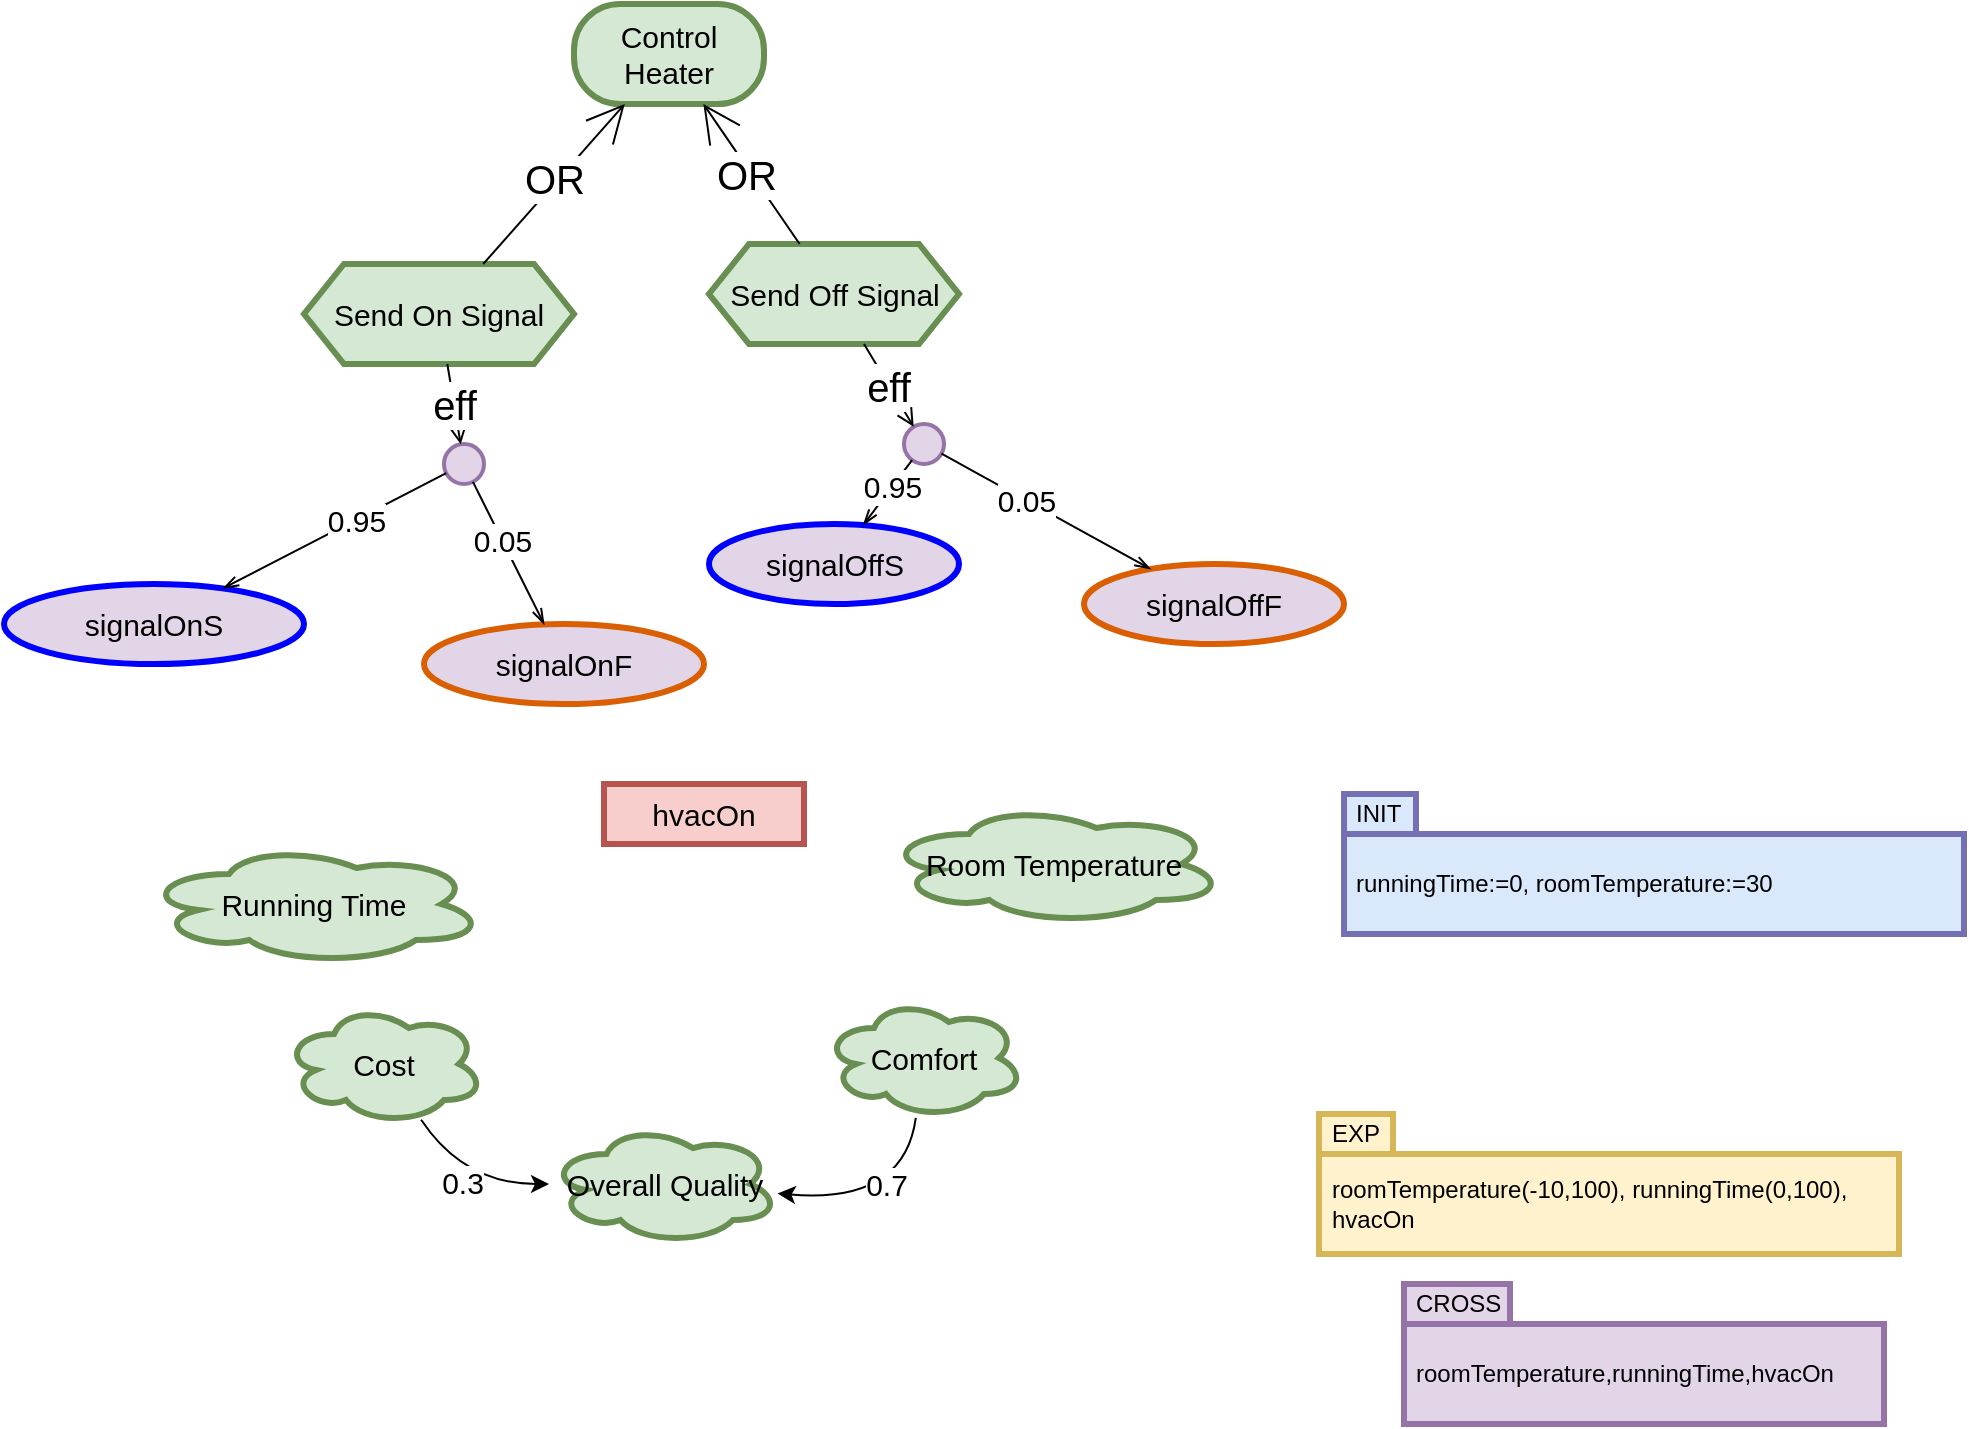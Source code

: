 <mxfile compressed="false" version="28.0.6">
  <diagram id="UxMqaiS_ZeVZrvt0yCDw" name="Page-1">
    <mxGraphModel dx="2526" dy="875" grid="1" gridSize="10" guides="1" tooltips="1" connect="1" arrows="1" fold="1" page="1" pageScale="1" pageWidth="1100" pageHeight="850" math="0" shadow="0">
      <root>
        <mxCell id="0" />
        <mxCell id="1" parent="0" />
        <object label="Control Heater" concept="goal" actor="default" runs="1" id="s7Z0I-bON0rsUeWnYovQ-43">
          <mxCell style="rounded=1;whiteSpace=wrap;html=1;arcSize=46;fillColor=#d5e8d4;strokeColor=#688F51;fontSize=15;strokeWidth=3;" parent="1" vertex="1">
            <mxGeometry x="-785" y="40" width="95" height="50" as="geometry" />
          </mxCell>
        </object>
        <object label="Send On Signal" concept="task" actor="default" id="s7Z0I-bON0rsUeWnYovQ-47">
          <mxCell style="shape=hexagon;perimeter=hexagonPerimeter2;whiteSpace=wrap;html=1;fixedSize=1;strokeWidth=3;fontSize=15;size=20;fillColor=#d5e8d4;strokeColor=#688F51;" parent="1" vertex="1">
            <mxGeometry x="-920" y="170" width="135" height="50" as="geometry" />
          </mxCell>
        </object>
        <object label="Send Off Signal" concept="task" actor="default" id="s7Z0I-bON0rsUeWnYovQ-48">
          <mxCell style="shape=hexagon;perimeter=hexagonPerimeter2;whiteSpace=wrap;html=1;fixedSize=1;strokeWidth=3;fontSize=15;size=20;fillColor=#d5e8d4;strokeColor=#688F51;" parent="1" vertex="1">
            <mxGeometry x="-717.5" y="160" width="125" height="50" as="geometry" />
          </mxCell>
        </object>
        <object label="OR" concept="orDecomp" id="s7Z0I-bON0rsUeWnYovQ-49">
          <mxCell style="orthogonalLoop=1;jettySize=auto;html=1;fontSize=20;endArrow=open;endFill=0;endSize=17;strokeColor=#000000;curved=1;" parent="1" source="s7Z0I-bON0rsUeWnYovQ-47" target="s7Z0I-bON0rsUeWnYovQ-43" edge="1">
            <mxGeometry x="0.038" y="2" relative="1" as="geometry">
              <mxPoint x="-715" y="110" as="sourcePoint" />
              <mxPoint x="-715" y="50" as="targetPoint" />
              <mxPoint as="offset" />
            </mxGeometry>
          </mxCell>
        </object>
        <object label="OR" concept="orDecomp" id="s7Z0I-bON0rsUeWnYovQ-50">
          <mxCell style="orthogonalLoop=1;jettySize=auto;html=1;fontSize=20;endArrow=open;endFill=0;endSize=17;strokeColor=#000000;curved=1;" parent="1" source="s7Z0I-bON0rsUeWnYovQ-48" target="s7Z0I-bON0rsUeWnYovQ-43" edge="1">
            <mxGeometry x="0.038" y="2" relative="1" as="geometry">
              <mxPoint x="-675" y="230" as="sourcePoint" />
              <mxPoint x="-769.286" y="120" as="targetPoint" />
              <mxPoint as="offset" />
            </mxGeometry>
          </mxCell>
        </object>
        <object label="" concept="effectGroup" id="s7Z0I-bON0rsUeWnYovQ-51">
          <mxCell style="ellipse;whiteSpace=wrap;html=1;aspect=fixed;strokeWidth=2;fontSize=15;fillColor=#e1d5e7;strokeColor=#9673a6;" parent="1" vertex="1">
            <mxGeometry x="-850" y="260" width="20" height="20" as="geometry" />
          </mxCell>
        </object>
        <object label="eff" concept="effectLink" id="s7Z0I-bON0rsUeWnYovQ-52">
          <mxCell style="orthogonalLoop=1;jettySize=auto;html=1;fontSize=20;endArrow=open;endFill=0;endSize=7;elbow=vertical;strokeColor=#000302;" parent="1" source="s7Z0I-bON0rsUeWnYovQ-47" target="s7Z0I-bON0rsUeWnYovQ-51" edge="1">
            <mxGeometry relative="1" as="geometry">
              <mxPoint x="-845" y="250" as="sourcePoint" />
              <mxPoint x="-1060" y="105" as="targetPoint" />
            </mxGeometry>
          </mxCell>
        </object>
        <object label="signalOnS" concept="effect" status="attainment" actor="" id="s7Z0I-bON0rsUeWnYovQ-53">
          <mxCell style="ellipse;whiteSpace=wrap;html=1;strokeWidth=3;fontSize=15;fillColor=#e1d5e7;strokeColor=#0000FF;" parent="1" vertex="1">
            <mxGeometry x="-1070" y="330" width="150" height="40" as="geometry" />
          </mxCell>
        </object>
        <object label="signalOnF" concept="effect" status="failure" actor="" id="s7Z0I-bON0rsUeWnYovQ-54">
          <mxCell style="ellipse;whiteSpace=wrap;html=1;strokeWidth=3;fontSize=15;fillColor=#e1d5e7;strokeColor=#d95f02;" parent="1" vertex="1">
            <mxGeometry x="-860" y="350" width="140" height="40" as="geometry" />
          </mxCell>
        </object>
        <object label="0.95" concept="effectGroupLink" id="s7Z0I-bON0rsUeWnYovQ-55">
          <mxCell style="endArrow=openThin;html=1;fontSize=15;endFill=0;elbow=vertical;curved=1;strokeColor=#000000;" parent="1" source="s7Z0I-bON0rsUeWnYovQ-51" target="s7Z0I-bON0rsUeWnYovQ-53" edge="1">
            <mxGeometry x="-0.2" width="50" height="50" relative="1" as="geometry">
              <mxPoint x="-748" y="335" as="sourcePoint" />
              <mxPoint x="-748" y="385" as="targetPoint" />
              <mxPoint as="offset" />
            </mxGeometry>
          </mxCell>
        </object>
        <object label="0.05" concept="effectGroupLink" id="s7Z0I-bON0rsUeWnYovQ-56">
          <mxCell style="endArrow=openThin;html=1;fontSize=15;endFill=0;elbow=vertical;curved=1;strokeColor=#000000;" parent="1" source="s7Z0I-bON0rsUeWnYovQ-51" target="s7Z0I-bON0rsUeWnYovQ-54" edge="1">
            <mxGeometry x="-0.2" width="50" height="50" relative="1" as="geometry">
              <mxPoint x="-881.555" y="372.552" as="sourcePoint" />
              <mxPoint x="-928.088" y="425.592" as="targetPoint" />
              <mxPoint as="offset" />
            </mxGeometry>
          </mxCell>
        </object>
        <object label="" concept="effectGroup" id="s7Z0I-bON0rsUeWnYovQ-57">
          <mxCell style="ellipse;whiteSpace=wrap;html=1;aspect=fixed;strokeWidth=2;fontSize=15;fillColor=#e1d5e7;strokeColor=#9673a6;" parent="1" vertex="1">
            <mxGeometry x="-620" y="250" width="20" height="20" as="geometry" />
          </mxCell>
        </object>
        <object label="eff" concept="effectLink" id="s7Z0I-bON0rsUeWnYovQ-58">
          <mxCell style="orthogonalLoop=1;jettySize=auto;html=1;fontSize=20;endArrow=open;endFill=0;endSize=7;elbow=vertical;strokeColor=#000302;" parent="1" source="s7Z0I-bON0rsUeWnYovQ-48" target="s7Z0I-bON0rsUeWnYovQ-57" edge="1">
            <mxGeometry relative="1" as="geometry">
              <mxPoint x="-615" y="280" as="sourcePoint" />
              <mxPoint x="-830" y="135" as="targetPoint" />
            </mxGeometry>
          </mxCell>
        </object>
        <object label="signalOffS" concept="effect" status="attainment" actor="" id="s7Z0I-bON0rsUeWnYovQ-59">
          <mxCell style="ellipse;whiteSpace=wrap;html=1;strokeWidth=3;fontSize=15;fillColor=#e1d5e7;strokeColor=#0000FF;" parent="1" vertex="1">
            <mxGeometry x="-717.5" y="300" width="125" height="40" as="geometry" />
          </mxCell>
        </object>
        <object label="signalOffF" concept="effect" status="failure" actor="" id="s7Z0I-bON0rsUeWnYovQ-60">
          <mxCell style="ellipse;whiteSpace=wrap;html=1;strokeWidth=3;fontSize=15;fillColor=#e1d5e7;strokeColor=#d95f02;" parent="1" vertex="1">
            <mxGeometry x="-530" y="320" width="130" height="40" as="geometry" />
          </mxCell>
        </object>
        <object label="0.95" concept="effectGroupLink" id="s7Z0I-bON0rsUeWnYovQ-61">
          <mxCell style="endArrow=openThin;html=1;fontSize=15;endFill=0;elbow=vertical;curved=1;strokeColor=#000000;" parent="1" source="s7Z0I-bON0rsUeWnYovQ-57" target="s7Z0I-bON0rsUeWnYovQ-59" edge="1">
            <mxGeometry x="-0.2" width="50" height="50" relative="1" as="geometry">
              <mxPoint x="-518" y="365" as="sourcePoint" />
              <mxPoint x="-518" y="415" as="targetPoint" />
              <mxPoint as="offset" />
            </mxGeometry>
          </mxCell>
        </object>
        <object label="0.05" concept="effectGroupLink" id="s7Z0I-bON0rsUeWnYovQ-62">
          <mxCell style="endArrow=openThin;html=1;fontSize=15;endFill=0;elbow=vertical;curved=1;strokeColor=#000000;" parent="1" source="s7Z0I-bON0rsUeWnYovQ-57" target="s7Z0I-bON0rsUeWnYovQ-60" edge="1">
            <mxGeometry x="-0.2" width="50" height="50" relative="1" as="geometry">
              <mxPoint x="-651.555" y="402.552" as="sourcePoint" />
              <mxPoint x="-698.088" y="455.592" as="targetPoint" />
              <mxPoint as="offset" />
            </mxGeometry>
          </mxCell>
        </object>
        <object label="Cost" concept="quality" actor="default" formula="runningTime * 0.06" dtxFormula="&lt;subtract&gt;&#xa;&lt;left&gt;&lt;numConst&gt;0&lt;/numConst&gt;&lt;/left&gt;&#xa;&lt;right&gt;&lt;multiply&gt;&#xa; &lt;numConst&gt;0.06&lt;/numConst&gt;&#xa; &lt;qualID&gt;runningTime&lt;/qualID&gt;&#xa;&lt;/multiply&gt;&lt;/right&gt;&#xa;&lt;/subtract&gt;" id="s7Z0I-bON0rsUeWnYovQ-84">
          <mxCell style="ellipse;shape=cloud;whiteSpace=wrap;html=1;strokeWidth=3;fontSize=15;fillColor=#d5e8d4;strokeColor=#688F51;" parent="1" vertex="1">
            <mxGeometry x="-930" y="540" width="100" height="60" as="geometry" />
          </mxCell>
        </object>
        <object label="Comfort" concept="quality" actor="default" formula="-0.1 * (roomTemperature - 23) * (roomTemperature - 23)" dtxFormula="&lt;multiply&gt;&#xa; &lt;subtract&gt;&#xa;  &lt;left&gt;&lt;qualID&gt;roomTemperature&lt;/qualID&gt;&lt;/left&gt;&#xa;  &lt;right&gt;&lt;numConst&gt;23&lt;/numConst&gt;&lt;/right&gt;&#xa; &lt;/subtract&gt;&#xa; &lt;subtract&gt;&#xa;&lt;left&gt;&#xa;  &lt;qualID&gt;roomTemperature&lt;/qualID&gt;&#xa;&lt;/left&gt;&#xa;  &lt;right&gt;&#xa;&lt;numConst&gt;23&lt;/numConst&gt;&#xa;&lt;/right&gt;&#xa; &lt;/subtract&gt;&#xa; &lt;numConst&gt;-0.1&lt;/numConst&gt;&#xa;&lt;/multiply&gt;" id="s7Z0I-bON0rsUeWnYovQ-86">
          <mxCell style="ellipse;shape=cloud;whiteSpace=wrap;html=1;strokeWidth=3;fontSize=15;fillColor=#d5e8d4;strokeColor=#688F51;" parent="1" vertex="1">
            <mxGeometry x="-660" y="537" width="100" height="60" as="geometry" />
          </mxCell>
        </object>
        <object label="Overall Quality" concept="quality" actor="default" root="true" isRoot="true" id="s7Z0I-bON0rsUeWnYovQ-89">
          <mxCell style="ellipse;shape=cloud;whiteSpace=wrap;html=1;strokeWidth=3;fontSize=15;fillColor=#d5e8d4;strokeColor=#688F51;" parent="1" vertex="1">
            <mxGeometry x="-797.5" y="600" width="115" height="60" as="geometry" />
          </mxCell>
        </object>
        <object label="0.3" concept="contributionLink" id="vVbBvmcP8cE8SM1TlQaR-46">
          <mxCell style="endArrow=classic;html=1;fontSize=15;elbow=vertical;curved=1;rounded=0;" parent="1" source="s7Z0I-bON0rsUeWnYovQ-84" target="s7Z0I-bON0rsUeWnYovQ-89" edge="1">
            <mxGeometry x="-0.077" relative="1" as="geometry">
              <mxPoint x="-810" y="560.095" as="sourcePoint" />
              <mxPoint x="-756.683" y="560.029" as="targetPoint" />
              <Array as="points">
                <mxPoint x="-840" y="630" />
              </Array>
              <mxPoint as="offset" />
            </mxGeometry>
          </mxCell>
        </object>
        <object label="0.7" concept="contributionLink" id="vVbBvmcP8cE8SM1TlQaR-47">
          <mxCell style="endArrow=classic;html=1;fontSize=15;elbow=vertical;curved=1;rounded=0;" parent="1" source="s7Z0I-bON0rsUeWnYovQ-86" target="s7Z0I-bON0rsUeWnYovQ-89" edge="1">
            <mxGeometry x="-0.012" y="-9" relative="1" as="geometry">
              <mxPoint x="-851.43" y="607.854" as="sourcePoint" />
              <mxPoint x="-787.5" y="640" as="targetPoint" />
              <Array as="points">
                <mxPoint x="-620" y="640" />
              </Array>
              <mxPoint as="offset" />
            </mxGeometry>
          </mxCell>
        </object>
        <object label="Room Temperature" concept="quality" actor="default" formula="hvacOn * (0.05 * PREVIOUS(roomTemperature) + 1.75) + 0.9 * PREVIOUS(roomTemperature) + 0.5" note="" dtxFormula="&lt;add&gt;&#xa; &lt;numConst&gt;0.5&lt;/numConst&gt;&#xa; &lt;multiply&gt;&#xa;  &lt;numConst&gt;0.9&lt;/numConst&gt;&#xa;  &lt;previous&gt;&#xa;   &lt;qualID&gt;roomTemperature&lt;/qualID&gt;&#xa;  &lt;/previous&gt;&#xa; &lt;/multiply&gt;&#xa; &lt;multiply&gt;&#xa;  &lt;conditionID&gt;hvacOn&lt;/conditionID&gt;&#xa;  &lt;add&gt;&#xa;   &lt;multiply&gt;&#xa;    &lt;numConst&gt;0.05&lt;/numConst&gt;&#xa;    &lt;previous&gt;&#xa;     &lt;qualID&gt;roomTemperature&lt;/qualID&gt;&#xa;    &lt;/previous&gt;  &#xa;   &lt;/multiply&gt;&#xa;   &lt;numConst&gt;1.75&lt;/numConst&gt;&#xa;  &lt;/add&gt;&#xa; &lt;/multiply&gt;&#xa;&lt;/add&gt;" id="vVbBvmcP8cE8SM1TlQaR-48">
          <mxCell style="ellipse;shape=cloud;whiteSpace=wrap;html=1;strokeWidth=3;fontSize=15;fillColor=#d5e8d4;strokeColor=#688F51;" parent="1" vertex="1">
            <mxGeometry x="-630" y="440" width="170" height="60" as="geometry" />
          </mxCell>
        </object>
        <object label="hvacOn" concept="precondition" usage="&#xa;&#xa;Use operators AND, OR, NOT, PREV, and GT (for &gt;), LT (for &lt;), GTE (for &gt;=), LTE (for &lt;=), EQ (for ==), NEQ (for !=). Ground atoms are predicates or camel-case representaitons of goals, task, predicates. DO NOT USE any formatting (boldface etc.). " formula="PREVIOUS(hvacOn) AND NOT signalOffS OR signalOnS" notes="" dtxFormula="&lt;or&gt;&#xa; &lt;and&gt;&#xa;  &lt;previous&gt;&#xa;   &lt;conditionID&gt;hvacOn&lt;/conditionID&gt;&#xa;  &lt;/previous&gt;&#xa;  &lt;not&gt;&#xa;   &lt;predicateID&gt;signalOffS&lt;/predicateID&gt;&#xa;  &lt;/not&gt;&#xa; &lt;/and&gt;&#xa; &lt;predicateID&gt;signalOnS&lt;/predicateID&gt;&#xa;&lt;/or&gt;" id="vVbBvmcP8cE8SM1TlQaR-50">
          <mxCell style="rounded=0;whiteSpace=wrap;html=1;strokeWidth=3;fontSize=15;fillColor=#f8cecc;strokeColor=#b85450;" parent="1" vertex="1">
            <mxGeometry x="-770" y="430" width="100" height="30" as="geometry" />
          </mxCell>
        </object>
        <object label="Running Time" concept="quality" actor="default" formula="hvacOn * 10" note="" dtxFormula="&lt;add&gt;&#xa; &lt;previous&gt;&lt;qualID&gt;runningTime&lt;/qualID&gt;&lt;/previous&gt;&#xa; &lt;multiply&gt;&#xa;  &lt;numConst&gt;10&lt;/numConst&gt;&#xa;  &lt;conditionID&gt;hvacOn&lt;/conditionID&gt;&#xa; &lt;/multiply&gt;&#xa;&lt;/add&gt;" id="vVbBvmcP8cE8SM1TlQaR-53">
          <mxCell style="ellipse;shape=cloud;whiteSpace=wrap;html=1;strokeWidth=3;fontSize=15;fillColor=#d5e8d4;strokeColor=#688F51;" parent="1" vertex="1">
            <mxGeometry x="-1000" y="460" width="170" height="60" as="geometry" />
          </mxCell>
        </object>
        <mxCell id="6J9y2gL5Wvll8fnMo6Jx-1" value="" style="group" parent="1" vertex="1" connectable="0">
          <mxGeometry x="-400" y="435" width="310" height="70" as="geometry" />
        </mxCell>
        <object label="runningTime:=0, roomTemperature:=30" concept="initialization" usage="Comma separated list of identifiers. Predicates as-is. Variables and qualities in the form [identifier] := [constant]" id="6J9y2gL5Wvll8fnMo6Jx-2">
          <mxCell style="rounded=0;whiteSpace=wrap;html=1;fillColor=#dae8fc;strokeColor=#7570b3;align=left;labelPosition=center;verticalLabelPosition=middle;verticalAlign=middle;horizontal=1;strokeWidth=3;spacingLeft=4;" parent="6J9y2gL5Wvll8fnMo6Jx-1" vertex="1">
            <mxGeometry y="20" width="310" height="50" as="geometry" />
          </mxCell>
        </object>
        <mxCell id="6J9y2gL5Wvll8fnMo6Jx-3" value="INIT" style="rounded=0;whiteSpace=wrap;html=1;fillColor=#dae8fc;strokeColor=#7570b3;strokeWidth=3;align=left;verticalAlign=middle;spacingLeft=4;fontFamily=Helvetica;fontSize=12;fontColor=default;horizontal=1;" parent="6J9y2gL5Wvll8fnMo6Jx-1" vertex="1">
          <mxGeometry width="36" height="20" as="geometry" />
        </mxCell>
        <mxCell id="6J9y2gL5Wvll8fnMo6Jx-4" value="" style="group" parent="1" vertex="1" connectable="0">
          <mxGeometry x="-412.5" y="595" width="290" height="70" as="geometry" />
        </mxCell>
        <object label="roomTemperature(-10,100), runningTime(0,100), hvacOn" concept="export" usage="Comma separated list of identifiers. Predicates, variables: as-is. Goals, tasks, qualities: camel-case representation." id="6J9y2gL5Wvll8fnMo6Jx-5">
          <mxCell style="rounded=0;whiteSpace=wrap;html=1;fillColor=#fff2cc;strokeColor=#d6b656;align=left;labelPosition=center;verticalLabelPosition=middle;verticalAlign=middle;horizontal=1;strokeWidth=3;spacingLeft=4;" parent="6J9y2gL5Wvll8fnMo6Jx-4" vertex="1">
            <mxGeometry y="20" width="290" height="50" as="geometry" />
          </mxCell>
        </object>
        <mxCell id="6J9y2gL5Wvll8fnMo6Jx-6" value="EXP" style="rounded=0;whiteSpace=wrap;html=1;strokeColor=#d6b656;strokeWidth=3;align=left;verticalAlign=middle;spacingLeft=4;fontFamily=Helvetica;fontSize=12;fontColor=default;horizontal=1;fillColor=#fff2cc;" parent="6J9y2gL5Wvll8fnMo6Jx-4" vertex="1">
          <mxGeometry width="37" height="20" as="geometry" />
        </mxCell>
        <mxCell id="6J9y2gL5Wvll8fnMo6Jx-7" value="" style="group" parent="1" vertex="1" connectable="0">
          <mxGeometry x="-370" y="680" width="240" height="70" as="geometry" />
        </mxCell>
        <object label="roomTemperature,runningTime,hvacOn" concept="crossrun" usage="Comma separated list of identifiers. Predicates, variables (as-is), and qualities (camel-case representation)." id="6J9y2gL5Wvll8fnMo6Jx-8">
          <mxCell style="rounded=0;whiteSpace=wrap;html=1;fillColor=#e1d5e7;strokeColor=#9673a6;align=left;labelPosition=center;verticalLabelPosition=middle;verticalAlign=middle;horizontal=1;strokeWidth=3;spacingLeft=4;" parent="6J9y2gL5Wvll8fnMo6Jx-7" vertex="1">
            <mxGeometry y="20" width="240" height="50" as="geometry" />
          </mxCell>
        </object>
        <mxCell id="6J9y2gL5Wvll8fnMo6Jx-9" value="CROSS" style="rounded=0;whiteSpace=wrap;html=1;strokeColor=#9673a6;strokeWidth=3;align=left;verticalAlign=middle;spacingLeft=4;fontFamily=Helvetica;fontSize=12;fontColor=default;horizontal=1;fillColor=#e1d5e7;" parent="6J9y2gL5Wvll8fnMo6Jx-7" vertex="1">
          <mxGeometry width="53" height="20" as="geometry" />
        </mxCell>
      </root>
    </mxGraphModel>
  </diagram>
</mxfile>
